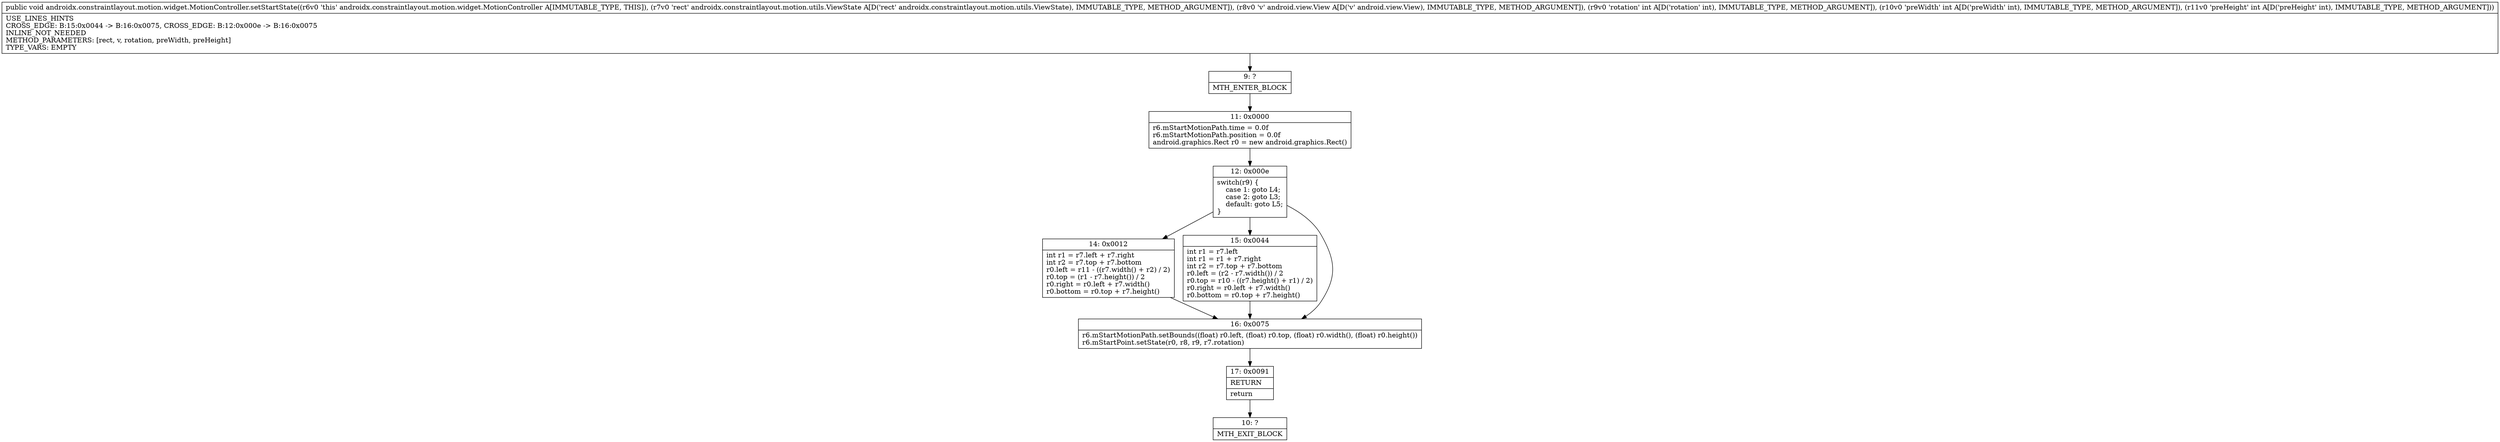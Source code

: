 digraph "CFG forandroidx.constraintlayout.motion.widget.MotionController.setStartState(Landroidx\/constraintlayout\/motion\/utils\/ViewState;Landroid\/view\/View;III)V" {
Node_9 [shape=record,label="{9\:\ ?|MTH_ENTER_BLOCK\l}"];
Node_11 [shape=record,label="{11\:\ 0x0000|r6.mStartMotionPath.time = 0.0f\lr6.mStartMotionPath.position = 0.0f\landroid.graphics.Rect r0 = new android.graphics.Rect()\l}"];
Node_12 [shape=record,label="{12\:\ 0x000e|switch(r9) \{\l    case 1: goto L4;\l    case 2: goto L3;\l    default: goto L5;\l\}\l}"];
Node_14 [shape=record,label="{14\:\ 0x0012|int r1 = r7.left + r7.right\lint r2 = r7.top + r7.bottom\lr0.left = r11 \- ((r7.width() + r2) \/ 2)\lr0.top = (r1 \- r7.height()) \/ 2\lr0.right = r0.left + r7.width()\lr0.bottom = r0.top + r7.height()\l}"];
Node_15 [shape=record,label="{15\:\ 0x0044|int r1 = r7.left\lint r1 = r1 + r7.right\lint r2 = r7.top + r7.bottom\lr0.left = (r2 \- r7.width()) \/ 2\lr0.top = r10 \- ((r7.height() + r1) \/ 2)\lr0.right = r0.left + r7.width()\lr0.bottom = r0.top + r7.height()\l}"];
Node_16 [shape=record,label="{16\:\ 0x0075|r6.mStartMotionPath.setBounds((float) r0.left, (float) r0.top, (float) r0.width(), (float) r0.height())\lr6.mStartPoint.setState(r0, r8, r9, r7.rotation)\l}"];
Node_17 [shape=record,label="{17\:\ 0x0091|RETURN\l|return\l}"];
Node_10 [shape=record,label="{10\:\ ?|MTH_EXIT_BLOCK\l}"];
MethodNode[shape=record,label="{public void androidx.constraintlayout.motion.widget.MotionController.setStartState((r6v0 'this' androidx.constraintlayout.motion.widget.MotionController A[IMMUTABLE_TYPE, THIS]), (r7v0 'rect' androidx.constraintlayout.motion.utils.ViewState A[D('rect' androidx.constraintlayout.motion.utils.ViewState), IMMUTABLE_TYPE, METHOD_ARGUMENT]), (r8v0 'v' android.view.View A[D('v' android.view.View), IMMUTABLE_TYPE, METHOD_ARGUMENT]), (r9v0 'rotation' int A[D('rotation' int), IMMUTABLE_TYPE, METHOD_ARGUMENT]), (r10v0 'preWidth' int A[D('preWidth' int), IMMUTABLE_TYPE, METHOD_ARGUMENT]), (r11v0 'preHeight' int A[D('preHeight' int), IMMUTABLE_TYPE, METHOD_ARGUMENT]))  | USE_LINES_HINTS\lCROSS_EDGE: B:15:0x0044 \-\> B:16:0x0075, CROSS_EDGE: B:12:0x000e \-\> B:16:0x0075\lINLINE_NOT_NEEDED\lMETHOD_PARAMETERS: [rect, v, rotation, preWidth, preHeight]\lTYPE_VARS: EMPTY\l}"];
MethodNode -> Node_9;Node_9 -> Node_11;
Node_11 -> Node_12;
Node_12 -> Node_14;
Node_12 -> Node_15;
Node_12 -> Node_16;
Node_14 -> Node_16;
Node_15 -> Node_16;
Node_16 -> Node_17;
Node_17 -> Node_10;
}

